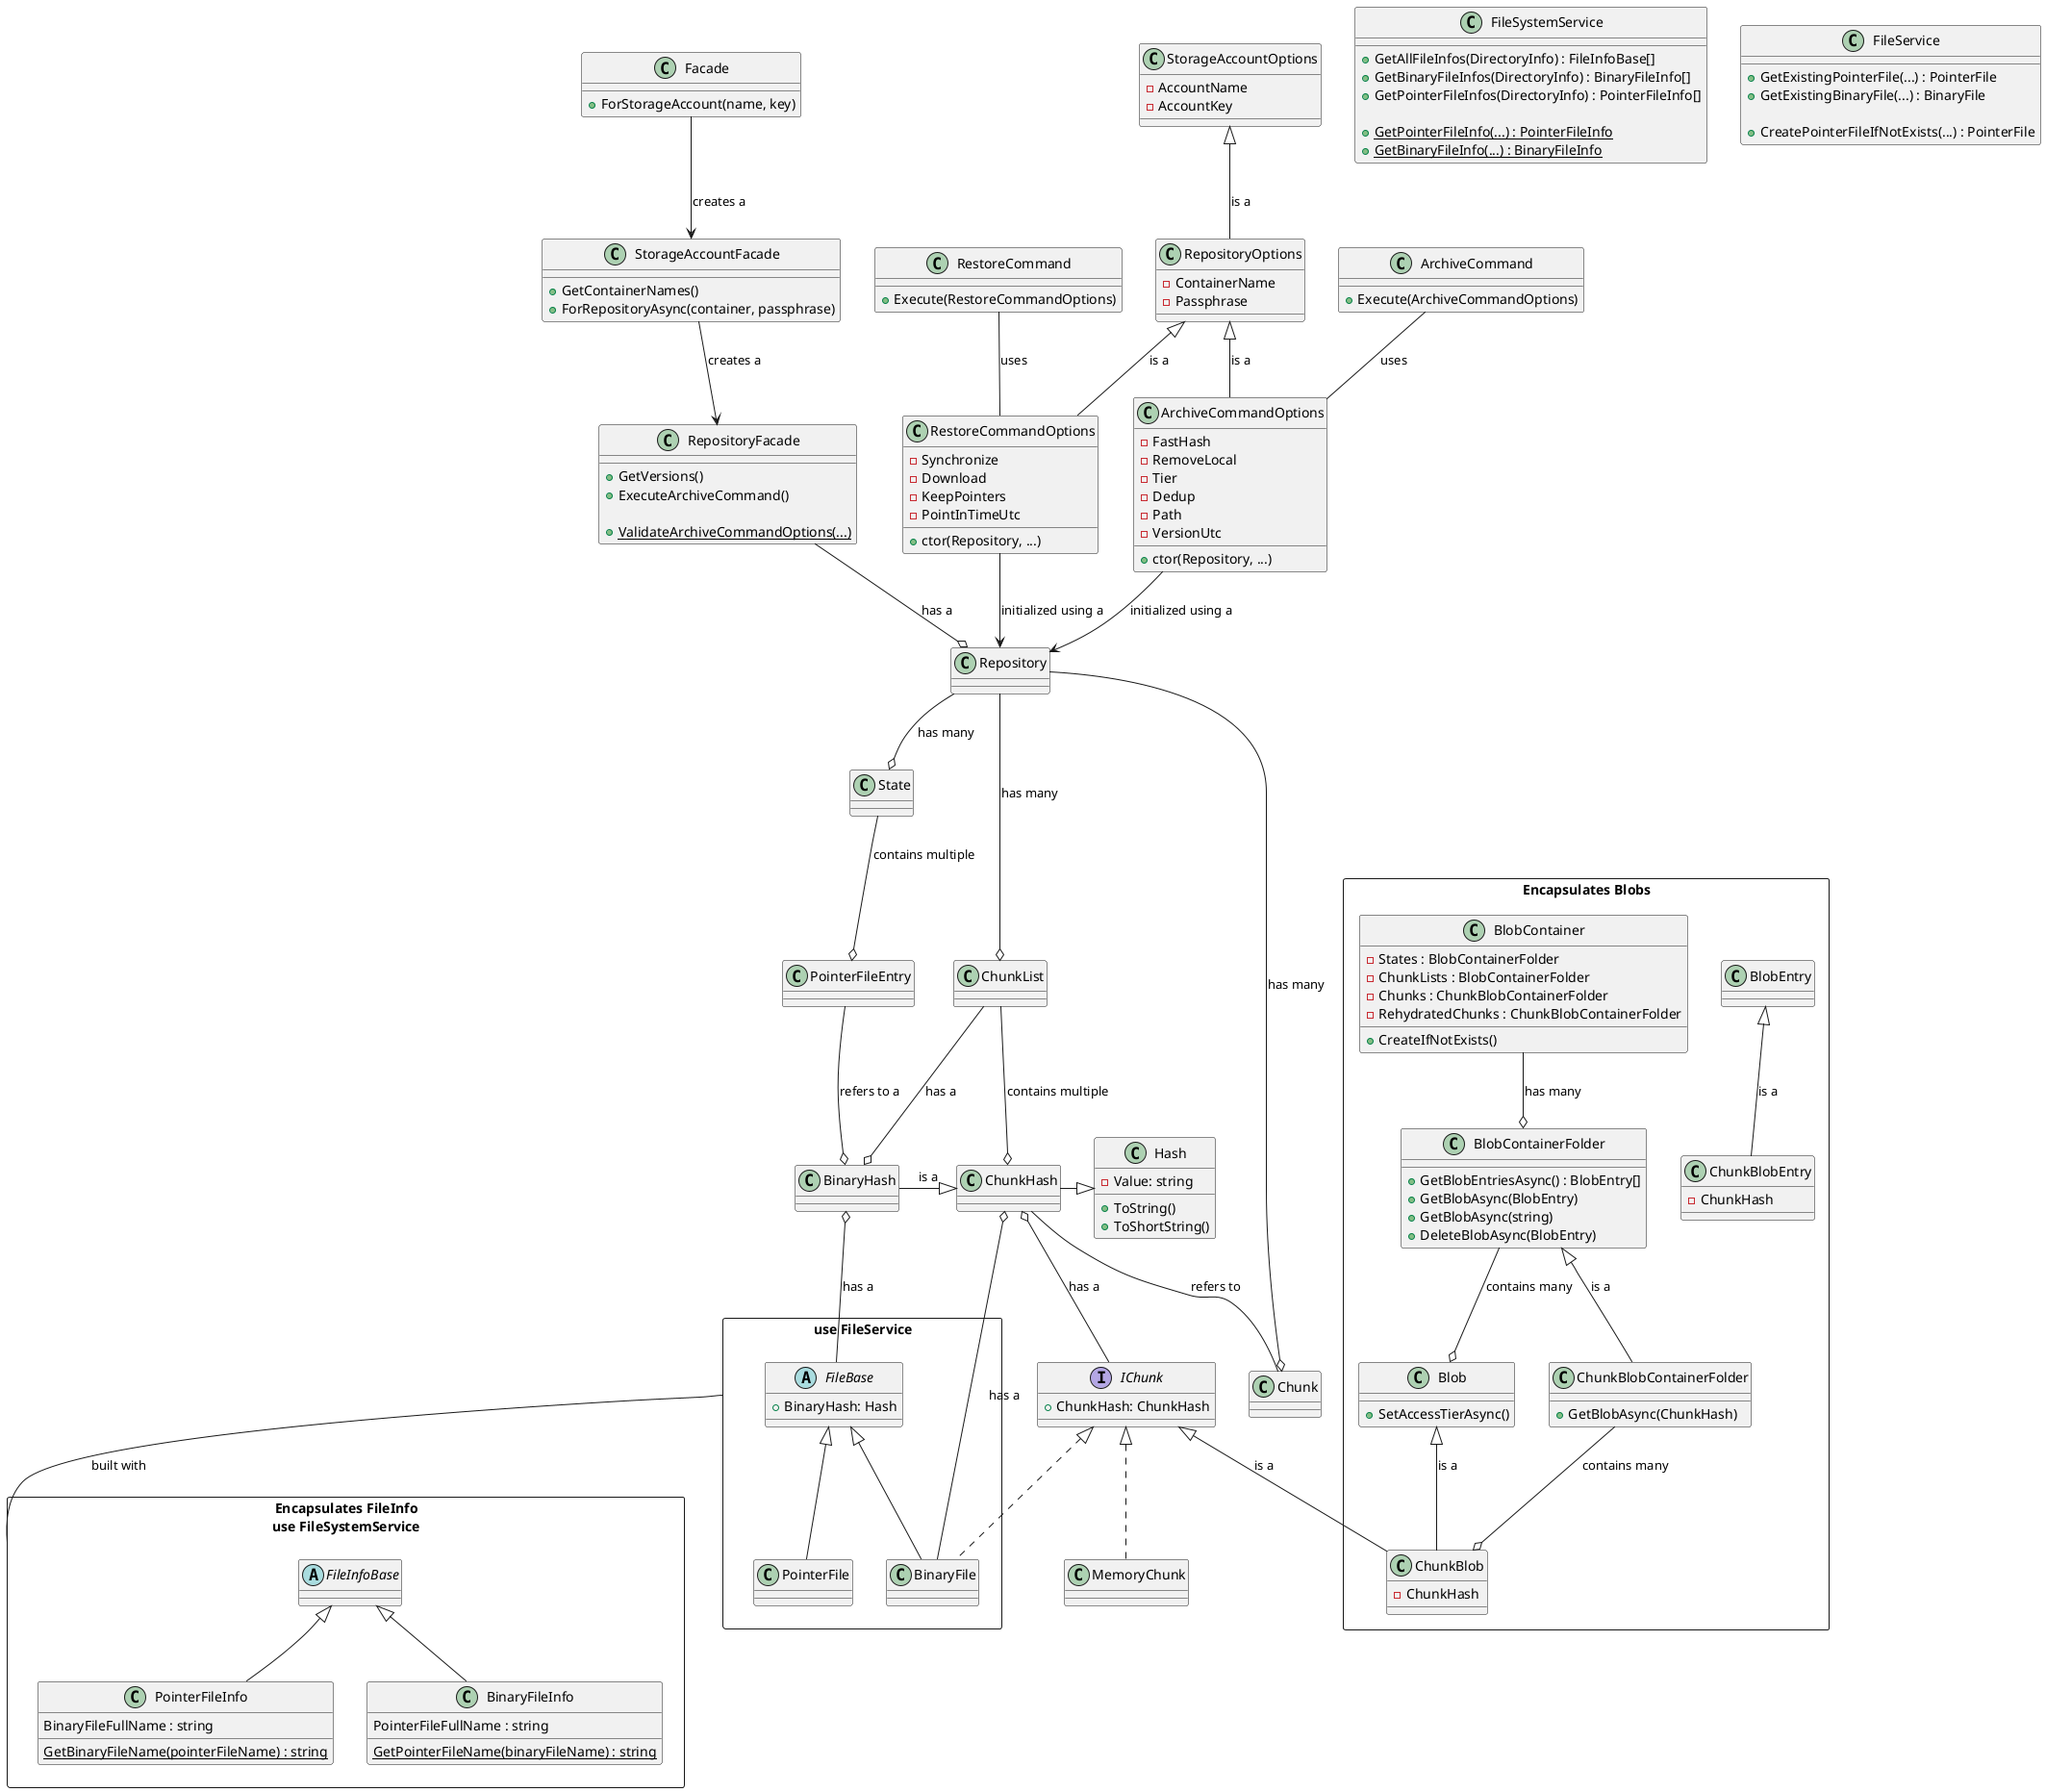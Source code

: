 @startuml

' --- MODELS

rectangle "use FileService" as FileServiceGroup {
    abstract class FileBase{
        +BinaryHash: Hash
    }
    class PointerFile
    class BinaryFile
}

interface IChunk{
    +ChunkHash: ChunkHash
}
class MemoryChunk

class Hash {
 -Value: string
 +ToString()
 +ToShortString()
}
class ChunkHash
class BinaryHash

rectangle "Encapsulates FileInfo\nuse FileSystemService" as FileSystemServiceGroup {
    abstract class FileInfoBase
    class PointerFileInfo {
        BinaryFileFullName : string
        {static} GetBinaryFileName(pointerFileName) : string
    }
    class BinaryFileInfo {
        PointerFileFullName : string
        {static} GetPointerFileName(binaryFileName) : string
    }
}

class FileSystemService {
    + GetAllFileInfos(DirectoryInfo) : FileInfoBase[]
    + GetBinaryFileInfos(DirectoryInfo) : BinaryFileInfo[]
    + GetPointerFileInfos(DirectoryInfo) : PointerFileInfo[]

    + {static} GetPointerFileInfo(...) : PointerFileInfo
    + {static} GetBinaryFileInfo(...) : BinaryFileInfo
}

class FileService {
    + GetExistingPointerFile(...) : PointerFile
    + GetExistingBinaryFile(...) : BinaryFile

    + CreatePointerFileIfNotExists(...) : PointerFile
}


' --- OPERATIONS 
class Facade {
 + ForStorageAccount(name, key)
}

class StorageAccountFacade {
 + GetContainerNames()
 + ForRepositoryAsync(container, passphrase)
}

class RepositoryFacade {
 + GetVersions()
 + ExecuteArchiveCommand()

 + {static} ValidateArchiveCommandOptions(...)
}

class Repository

class StorageAccountOptions {
 - AccountName
 - AccountKey
}

class RepositoryOptions {
 - ContainerName
 - Passphrase
}

' -- BLOBS

rectangle "Encapsulates Blobs" {

    class BlobContainer {
        - States : BlobContainerFolder
        - ChunkLists : BlobContainerFolder
        - Chunks : ChunkBlobContainerFolder
        - RehydratedChunks : ChunkBlobContainerFolder
        + CreateIfNotExists()
    }

    class BlobContainerFolder {
        + GetBlobEntriesAsync() : BlobEntry[]
        + GetBlobAsync(BlobEntry)
        + GetBlobAsync(string)
        + DeleteBlobAsync(BlobEntry)
    }

    class BlobEntry
    class Blob {
        + SetAccessTierAsync()
    }

    class ChunkBlobContainerFolder {
        + GetBlobAsync(ChunkHash)
    }
    class ChunkBlobEntry {
        - ChunkHash
    }
    class ChunkBlob {
        - ChunkHash
    }
}

class ArchiveCommandOptions {
 - FastHash
 - RemoveLocal
 - Tier
 - Dedup
 - Path
 - VersionUtc
 + ctor(Repository, ...)
}

class ArchiveCommand {
 + Execute(ArchiveCommandOptions)
}

class RestoreCommandOptions {
    - Synchronize
    - Download
    - KeepPointers
    - PointInTimeUtc
    + ctor(Repository, ...)
}

class RestoreCommand {
    + Execute(RestoreCommandOptions)
}


' --- MODELS RELATIONSHIPS
Repository --o ChunkList : "has many"
Repository --o Chunk : "has many"
Repository --o State : "has many"

ChunkList --o ChunkHash : "contains multiple"
ChunkHash -- Chunk : "refers to"

State --o PointerFileEntry : "contains multiple"

PointerFileEntry --o BinaryHash : "refers to a"

ChunkList --o BinaryHash : "has a"

FileBase -u-o BinaryHash : "has a"

BinaryFile --o ChunkHash : "has a"


FileBase <|-- PointerFile

FileBase <|-- BinaryFile
BinaryFile..u|>IChunk

IChunk <|.. MemoryChunk

ChunkHash -r-|> Hash
BinaryHash -r-|> ChunkHash : "is a"

IChunk -u-o ChunkHash : "has a"


FileInfoBase<|-- PointerFileInfo
FileInfoBase<|-- BinaryFileInfo

' --- OPERATIONS RELATIONSHIPS
Facade --> StorageAccountFacade : "creates a"
StorageAccountFacade --> RepositoryFacade : "creates a"
RepositoryFacade --o Repository : "has a"

RepositoryOptions -u-|> StorageAccountOptions : "is a"

ArchiveCommandOptions -u-|> RepositoryOptions : "is a"
ArchiveCommandOptions --> Repository : "initialized using a"

ArchiveCommand -- ArchiveCommandOptions : "uses"

RestoreCommandOptions -u-|> RepositoryOptions : "is a"
RestoreCommandOptions --> Repository : "initialized using a"

RestoreCommand -- RestoreCommandOptions : "uses"


FileSystemServiceGroup -u- FileServiceGroup : "built with"

' --- BLOB RELATIONSHIPS

BlobContainer --o BlobContainerFolder : "has many"

BlobContainerFolder --o Blob : "contains many"
ChunkBlobContainerFolder --o ChunkBlob : "contains many"

ChunkBlobContainerFolder -u-|> BlobContainerFolder : "is a"
ChunkBlobEntry -u-|> BlobEntry : "is a"
ChunkBlob -u-|> Blob : "is a"

ChunkBlob -u-|> IChunk : "is a"

@enduml